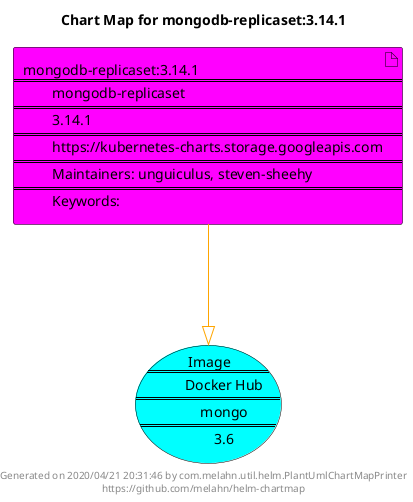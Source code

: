 @startuml
skinparam linetype ortho
skinparam backgroundColor white
skinparam usecaseBorderColor black
skinparam usecaseArrowColor LightSlateGray
skinparam artifactBorderColor black
skinparam artifactArrowColor LightSlateGray

title Chart Map for mongodb-replicaset:3.14.1

'There is one referenced Helm Chart
artifact "mongodb-replicaset:3.14.1\n====\n\tmongodb-replicaset\n====\n\t3.14.1\n====\n\thttps://kubernetes-charts.storage.googleapis.com\n====\n\tMaintainers: unguiculus, steven-sheehy\n====\n\tKeywords: " as mongodb_replicaset_3_14_1 #Fuchsia

'There is one referenced Docker Image
usecase "Image\n====\n\tDocker Hub\n====\n\tmongo\n====\n\t3.6" as mongo_3_6 #Aqua

'Chart Dependencies
mongodb_replicaset_3_14_1--[#orange]-|>mongo_3_6

center footer Generated on 2020/04/21 20:31:46 by com.melahn.util.helm.PlantUmlChartMapPrinter\nhttps://github.com/melahn/helm-chartmap
@enduml

